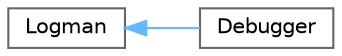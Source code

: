 digraph "Graphical Class Hierarchy"
{
 // LATEX_PDF_SIZE
  bgcolor="transparent";
  edge [fontname=Helvetica,fontsize=10,labelfontname=Helvetica,labelfontsize=10];
  node [fontname=Helvetica,fontsize=10,shape=box,height=0.2,width=0.4];
  rankdir="LR";
  Node0 [id="Node000000",label="Logman",height=0.2,width=0.4,color="grey40", fillcolor="white", style="filled",URL="$class_logman.html",tooltip=" "];
  Node0 -> Node1 [id="edge292_Node000000_Node000001",dir="back",color="steelblue1",style="solid",tooltip=" "];
  Node1 [id="Node000001",label="Debugger",height=0.2,width=0.4,color="grey40", fillcolor="white", style="filled",URL="$class_debugger.html",tooltip=" "];
}
